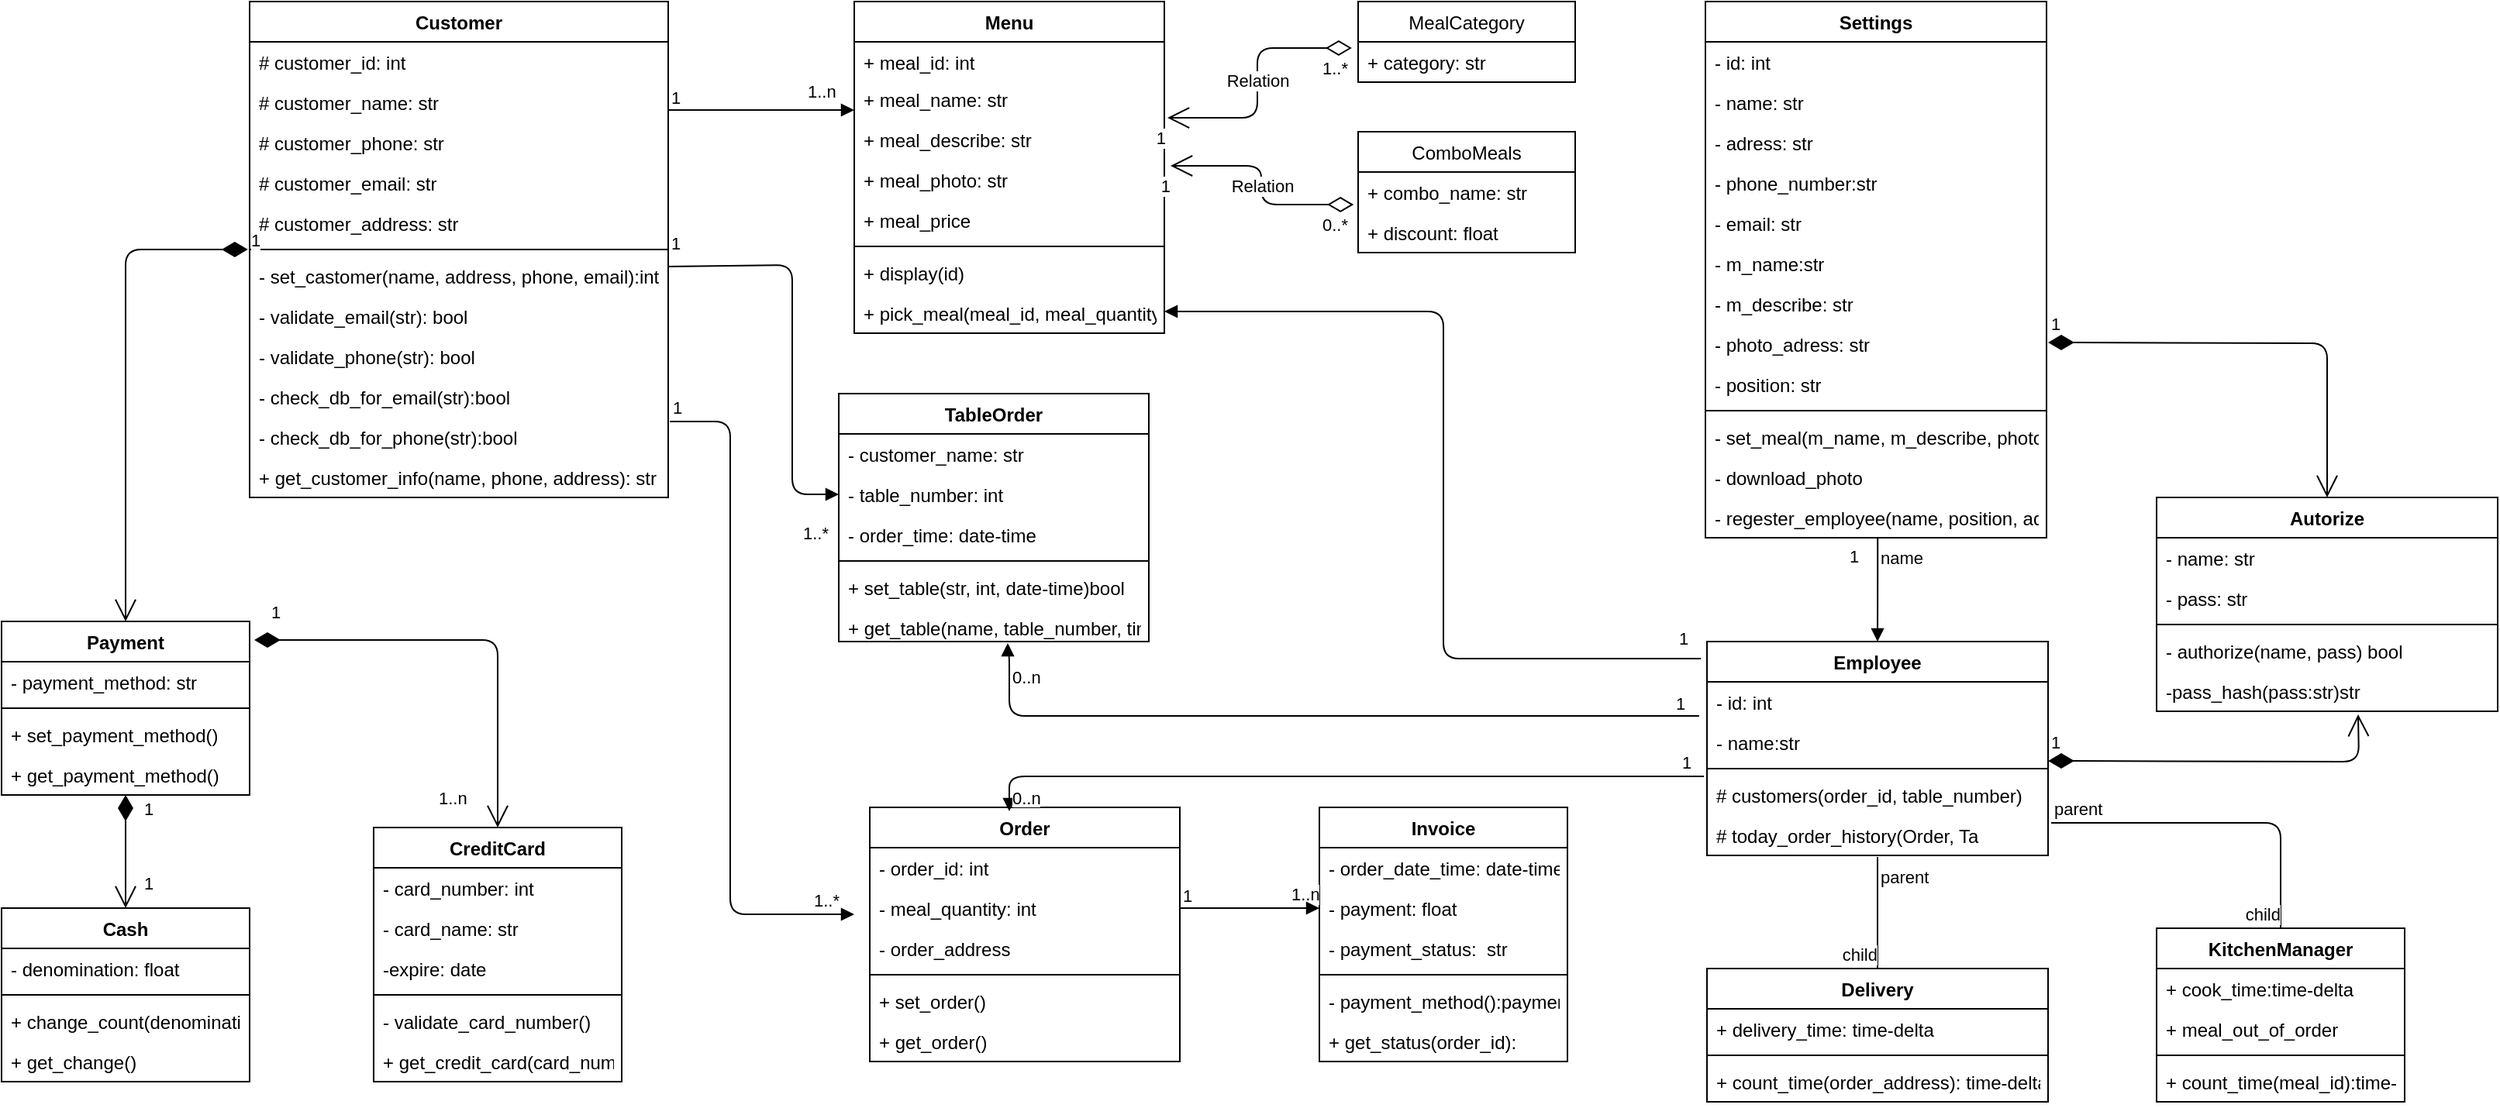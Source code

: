 <mxfile version="15.3.1" type="github">
  <diagram id="XP5YeCmKAyw0OPOMcUvx" name="Page-1">
    <mxGraphModel dx="863" dy="559" grid="1" gridSize="10" guides="1" tooltips="1" connect="1" arrows="1" fold="1" page="1" pageScale="1" pageWidth="1169" pageHeight="826" math="0" shadow="0">
      <root>
        <mxCell id="0" />
        <mxCell id="1" parent="0" />
        <mxCell id="lLtCu2atZFACOve_Y4A7-2" value="Menu" style="swimlane;fontStyle=1;align=center;verticalAlign=top;childLayout=stackLayout;horizontal=1;startSize=26;horizontalStack=0;resizeParent=1;resizeParentMax=0;resizeLast=0;collapsible=1;marginBottom=0;" parent="1" vertex="1">
          <mxGeometry x="620" width="200" height="214" as="geometry">
            <mxRectangle x="210" y="170" width="100" height="26" as="alternateBounds" />
          </mxGeometry>
        </mxCell>
        <mxCell id="lLtCu2atZFACOve_Y4A7-3" value="+ meal_id: int&#xa;" style="text;strokeColor=none;fillColor=none;align=left;verticalAlign=top;spacingLeft=4;spacingRight=4;overflow=hidden;rotatable=0;points=[[0,0.5],[1,0.5]];portConstraint=eastwest;" parent="lLtCu2atZFACOve_Y4A7-2" vertex="1">
          <mxGeometry y="26" width="200" height="24" as="geometry" />
        </mxCell>
        <mxCell id="lLtCu2atZFACOve_Y4A7-36" value="+ meal_name: str" style="text;strokeColor=none;fillColor=none;align=left;verticalAlign=top;spacingLeft=4;spacingRight=4;overflow=hidden;rotatable=0;points=[[0,0.5],[1,0.5]];portConstraint=eastwest;" parent="lLtCu2atZFACOve_Y4A7-2" vertex="1">
          <mxGeometry y="50" width="200" height="26" as="geometry" />
        </mxCell>
        <mxCell id="lLtCu2atZFACOve_Y4A7-37" value="+ meal_describe: str" style="text;strokeColor=none;fillColor=none;align=left;verticalAlign=top;spacingLeft=4;spacingRight=4;overflow=hidden;rotatable=0;points=[[0,0.5],[1,0.5]];portConstraint=eastwest;" parent="lLtCu2atZFACOve_Y4A7-2" vertex="1">
          <mxGeometry y="76" width="200" height="26" as="geometry" />
        </mxCell>
        <mxCell id="lLtCu2atZFACOve_Y4A7-38" value="+ meal_photo: str" style="text;strokeColor=none;fillColor=none;align=left;verticalAlign=top;spacingLeft=4;spacingRight=4;overflow=hidden;rotatable=0;points=[[0,0.5],[1,0.5]];portConstraint=eastwest;" parent="lLtCu2atZFACOve_Y4A7-2" vertex="1">
          <mxGeometry y="102" width="200" height="26" as="geometry" />
        </mxCell>
        <mxCell id="lLtCu2atZFACOve_Y4A7-147" value="+ meal_price" style="text;strokeColor=none;fillColor=none;align=left;verticalAlign=top;spacingLeft=4;spacingRight=4;overflow=hidden;rotatable=0;points=[[0,0.5],[1,0.5]];portConstraint=eastwest;" parent="lLtCu2atZFACOve_Y4A7-2" vertex="1">
          <mxGeometry y="128" width="200" height="26" as="geometry" />
        </mxCell>
        <mxCell id="lLtCu2atZFACOve_Y4A7-4" value="" style="line;strokeWidth=1;fillColor=none;align=left;verticalAlign=middle;spacingTop=-1;spacingLeft=3;spacingRight=3;rotatable=0;labelPosition=right;points=[];portConstraint=eastwest;" parent="lLtCu2atZFACOve_Y4A7-2" vertex="1">
          <mxGeometry y="154" width="200" height="8" as="geometry" />
        </mxCell>
        <mxCell id="lLtCu2atZFACOve_Y4A7-5" value="+ display(id)" style="text;strokeColor=none;fillColor=none;align=left;verticalAlign=top;spacingLeft=4;spacingRight=4;overflow=hidden;rotatable=0;points=[[0,0.5],[1,0.5]];portConstraint=eastwest;" parent="lLtCu2atZFACOve_Y4A7-2" vertex="1">
          <mxGeometry y="162" width="200" height="26" as="geometry" />
        </mxCell>
        <mxCell id="lLtCu2atZFACOve_Y4A7-85" value="+ pick_meal(meal_id, meal_quantity)" style="text;strokeColor=none;fillColor=none;align=left;verticalAlign=top;spacingLeft=4;spacingRight=4;overflow=hidden;rotatable=0;points=[[0,0.5],[1,0.5]];portConstraint=eastwest;" parent="lLtCu2atZFACOve_Y4A7-2" vertex="1">
          <mxGeometry y="188" width="200" height="26" as="geometry" />
        </mxCell>
        <mxCell id="lLtCu2atZFACOve_Y4A7-6" value="MealCategory" style="swimlane;fontStyle=0;childLayout=stackLayout;horizontal=1;startSize=26;fillColor=none;horizontalStack=0;resizeParent=1;resizeParentMax=0;resizeLast=0;collapsible=1;marginBottom=0;" parent="1" vertex="1">
          <mxGeometry x="945" width="140" height="52" as="geometry" />
        </mxCell>
        <mxCell id="lLtCu2atZFACOve_Y4A7-7" value="+ category: str" style="text;strokeColor=none;fillColor=none;align=left;verticalAlign=top;spacingLeft=4;spacingRight=4;overflow=hidden;rotatable=0;points=[[0,0.5],[1,0.5]];portConstraint=eastwest;" parent="lLtCu2atZFACOve_Y4A7-6" vertex="1">
          <mxGeometry y="26" width="140" height="26" as="geometry" />
        </mxCell>
        <mxCell id="lLtCu2atZFACOve_Y4A7-26" value="Customer" style="swimlane;fontStyle=1;align=center;verticalAlign=top;childLayout=stackLayout;horizontal=1;startSize=26;horizontalStack=0;resizeParent=1;resizeParentMax=0;resizeLast=0;collapsible=1;marginBottom=0;" parent="1" vertex="1">
          <mxGeometry x="230" width="270" height="320" as="geometry" />
        </mxCell>
        <mxCell id="lLtCu2atZFACOve_Y4A7-167" value="# customer_id: int" style="text;strokeColor=none;fillColor=none;align=left;verticalAlign=top;spacingLeft=4;spacingRight=4;overflow=hidden;rotatable=0;points=[[0,0.5],[1,0.5]];portConstraint=eastwest;" parent="lLtCu2atZFACOve_Y4A7-26" vertex="1">
          <mxGeometry y="26" width="270" height="26" as="geometry" />
        </mxCell>
        <mxCell id="lLtCu2atZFACOve_Y4A7-157" value="# customer_name: str" style="text;strokeColor=none;fillColor=none;align=left;verticalAlign=top;spacingLeft=4;spacingRight=4;overflow=hidden;rotatable=0;points=[[0,0.5],[1,0.5]];portConstraint=eastwest;" parent="lLtCu2atZFACOve_Y4A7-26" vertex="1">
          <mxGeometry y="52" width="270" height="26" as="geometry" />
        </mxCell>
        <mxCell id="lLtCu2atZFACOve_Y4A7-224" value="" style="endArrow=block;endFill=1;html=1;edgeStyle=orthogonalEdgeStyle;align=left;verticalAlign=top;strokeWidth=1;" parent="lLtCu2atZFACOve_Y4A7-26" edge="1">
          <mxGeometry x="-1" relative="1" as="geometry">
            <mxPoint x="270" y="70" as="sourcePoint" />
            <mxPoint x="390" y="70" as="targetPoint" />
          </mxGeometry>
        </mxCell>
        <mxCell id="lLtCu2atZFACOve_Y4A7-225" value="1" style="edgeLabel;resizable=0;html=1;align=left;verticalAlign=bottom;" parent="lLtCu2atZFACOve_Y4A7-224" connectable="0" vertex="1">
          <mxGeometry x="-1" relative="1" as="geometry" />
        </mxCell>
        <mxCell id="lLtCu2atZFACOve_Y4A7-158" value="# customer_phone: str" style="text;strokeColor=none;fillColor=none;align=left;verticalAlign=top;spacingLeft=4;spacingRight=4;overflow=hidden;rotatable=0;points=[[0,0.5],[1,0.5]];portConstraint=eastwest;" parent="lLtCu2atZFACOve_Y4A7-26" vertex="1">
          <mxGeometry y="78" width="270" height="26" as="geometry" />
        </mxCell>
        <mxCell id="lLtCu2atZFACOve_Y4A7-159" value="# customer_email: str" style="text;strokeColor=none;fillColor=none;align=left;verticalAlign=top;spacingLeft=4;spacingRight=4;overflow=hidden;rotatable=0;points=[[0,0.5],[1,0.5]];portConstraint=eastwest;" parent="lLtCu2atZFACOve_Y4A7-26" vertex="1">
          <mxGeometry y="104" width="270" height="26" as="geometry" />
        </mxCell>
        <mxCell id="lLtCu2atZFACOve_Y4A7-160" value="# customer_address: str " style="text;strokeColor=none;fillColor=none;align=left;verticalAlign=top;spacingLeft=4;spacingRight=4;overflow=hidden;rotatable=0;points=[[0,0.5],[1,0.5]];portConstraint=eastwest;" parent="lLtCu2atZFACOve_Y4A7-26" vertex="1">
          <mxGeometry y="130" width="270" height="26" as="geometry" />
        </mxCell>
        <mxCell id="lLtCu2atZFACOve_Y4A7-28" value="" style="line;strokeWidth=1;fillColor=none;align=left;verticalAlign=middle;spacingTop=-1;spacingLeft=3;spacingRight=3;rotatable=0;labelPosition=right;points=[];portConstraint=eastwest;" parent="lLtCu2atZFACOve_Y4A7-26" vertex="1">
          <mxGeometry y="156" width="270" height="8" as="geometry" />
        </mxCell>
        <mxCell id="lLtCu2atZFACOve_Y4A7-25" value="- set_castomer(name, address, phone, email):int" style="text;strokeColor=none;fillColor=none;align=left;verticalAlign=top;spacingLeft=4;spacingRight=4;overflow=hidden;rotatable=0;points=[[0,0.5],[1,0.5]];portConstraint=eastwest;" parent="lLtCu2atZFACOve_Y4A7-26" vertex="1">
          <mxGeometry y="164" width="270" height="26" as="geometry" />
        </mxCell>
        <mxCell id="lLtCu2atZFACOve_Y4A7-29" value="- validate_email(str): bool" style="text;strokeColor=none;fillColor=none;align=left;verticalAlign=top;spacingLeft=4;spacingRight=4;overflow=hidden;rotatable=0;points=[[0,0.5],[1,0.5]];portConstraint=eastwest;" parent="lLtCu2atZFACOve_Y4A7-26" vertex="1">
          <mxGeometry y="190" width="270" height="26" as="geometry" />
        </mxCell>
        <mxCell id="lLtCu2atZFACOve_Y4A7-109" value="- validate_phone(str): bool" style="text;strokeColor=none;fillColor=none;align=left;verticalAlign=top;spacingLeft=4;spacingRight=4;overflow=hidden;rotatable=0;points=[[0,0.5],[1,0.5]];portConstraint=eastwest;" parent="lLtCu2atZFACOve_Y4A7-26" vertex="1">
          <mxGeometry y="216" width="270" height="26" as="geometry" />
        </mxCell>
        <mxCell id="lLtCu2atZFACOve_Y4A7-165" value="- check_db_for_email(str):bool" style="text;strokeColor=none;fillColor=none;align=left;verticalAlign=top;spacingLeft=4;spacingRight=4;overflow=hidden;rotatable=0;points=[[0,0.5],[1,0.5]];portConstraint=eastwest;" parent="lLtCu2atZFACOve_Y4A7-26" vertex="1">
          <mxGeometry y="242" width="270" height="26" as="geometry" />
        </mxCell>
        <mxCell id="lLtCu2atZFACOve_Y4A7-166" value="- check_db_for_phone(str):bool" style="text;strokeColor=none;fillColor=none;align=left;verticalAlign=top;spacingLeft=4;spacingRight=4;overflow=hidden;rotatable=0;points=[[0,0.5],[1,0.5]];portConstraint=eastwest;" parent="lLtCu2atZFACOve_Y4A7-26" vertex="1">
          <mxGeometry y="268" width="270" height="26" as="geometry" />
        </mxCell>
        <mxCell id="lLtCu2atZFACOve_Y4A7-33" value="+ get_customer_info(name, phone, address): str" style="text;strokeColor=none;fillColor=none;align=left;verticalAlign=top;spacingLeft=4;spacingRight=4;overflow=hidden;rotatable=0;points=[[0,0.5],[1,0.5]];portConstraint=eastwest;" parent="lLtCu2atZFACOve_Y4A7-26" vertex="1">
          <mxGeometry y="294" width="270" height="26" as="geometry" />
        </mxCell>
        <mxCell id="lLtCu2atZFACOve_Y4A7-30" value="Order" style="swimlane;fontStyle=1;align=center;verticalAlign=top;childLayout=stackLayout;horizontal=1;startSize=26;horizontalStack=0;resizeParent=1;resizeParentMax=0;resizeLast=0;collapsible=1;marginBottom=0;" parent="1" vertex="1">
          <mxGeometry x="630" y="520" width="200" height="164" as="geometry" />
        </mxCell>
        <mxCell id="lLtCu2atZFACOve_Y4A7-31" value="- order_id: int" style="text;strokeColor=none;fillColor=none;align=left;verticalAlign=top;spacingLeft=4;spacingRight=4;overflow=hidden;rotatable=0;points=[[0,0.5],[1,0.5]];portConstraint=eastwest;" parent="lLtCu2atZFACOve_Y4A7-30" vertex="1">
          <mxGeometry y="26" width="200" height="26" as="geometry" />
        </mxCell>
        <mxCell id="lLtCu2atZFACOve_Y4A7-40" value="- meal_quantity: int" style="text;strokeColor=none;fillColor=none;align=left;verticalAlign=top;spacingLeft=4;spacingRight=4;overflow=hidden;rotatable=0;points=[[0,0.5],[1,0.5]];portConstraint=eastwest;" parent="lLtCu2atZFACOve_Y4A7-30" vertex="1">
          <mxGeometry y="52" width="200" height="26" as="geometry" />
        </mxCell>
        <mxCell id="lLtCu2atZFACOve_Y4A7-133" value="- order_address" style="text;strokeColor=none;fillColor=none;align=left;verticalAlign=top;spacingLeft=4;spacingRight=4;overflow=hidden;rotatable=0;points=[[0,0.5],[1,0.5]];portConstraint=eastwest;" parent="lLtCu2atZFACOve_Y4A7-30" vertex="1">
          <mxGeometry y="78" width="200" height="26" as="geometry" />
        </mxCell>
        <mxCell id="lLtCu2atZFACOve_Y4A7-32" value="" style="line;strokeWidth=1;fillColor=none;align=left;verticalAlign=middle;spacingTop=-1;spacingLeft=3;spacingRight=3;rotatable=0;labelPosition=right;points=[];portConstraint=eastwest;" parent="lLtCu2atZFACOve_Y4A7-30" vertex="1">
          <mxGeometry y="104" width="200" height="8" as="geometry" />
        </mxCell>
        <mxCell id="O5JALUuIO0WeIJmK2xyK-7" value="+ set_order()" style="text;strokeColor=none;fillColor=none;align=left;verticalAlign=top;spacingLeft=4;spacingRight=4;overflow=hidden;rotatable=0;points=[[0,0.5],[1,0.5]];portConstraint=eastwest;" vertex="1" parent="lLtCu2atZFACOve_Y4A7-30">
          <mxGeometry y="112" width="200" height="26" as="geometry" />
        </mxCell>
        <mxCell id="lLtCu2atZFACOve_Y4A7-35" value="+ get_order()" style="text;strokeColor=none;fillColor=none;align=left;verticalAlign=top;spacingLeft=4;spacingRight=4;overflow=hidden;rotatable=0;points=[[0,0.5],[1,0.5]];portConstraint=eastwest;" parent="lLtCu2atZFACOve_Y4A7-30" vertex="1">
          <mxGeometry y="138" width="200" height="26" as="geometry" />
        </mxCell>
        <mxCell id="lLtCu2atZFACOve_Y4A7-41" value="Invoice&#xa;" style="swimlane;fontStyle=1;align=center;verticalAlign=top;childLayout=stackLayout;horizontal=1;startSize=26;horizontalStack=0;resizeParent=1;resizeParentMax=0;resizeLast=0;collapsible=1;marginBottom=0;" parent="1" vertex="1">
          <mxGeometry x="920" y="520" width="160" height="164" as="geometry" />
        </mxCell>
        <mxCell id="lLtCu2atZFACOve_Y4A7-42" value="- order_date_time: date-time" style="text;strokeColor=none;fillColor=none;align=left;verticalAlign=top;spacingLeft=4;spacingRight=4;overflow=hidden;rotatable=0;points=[[0,0.5],[1,0.5]];portConstraint=eastwest;" parent="lLtCu2atZFACOve_Y4A7-41" vertex="1">
          <mxGeometry y="26" width="160" height="26" as="geometry" />
        </mxCell>
        <mxCell id="lLtCu2atZFACOve_Y4A7-45" value="- payment: float" style="text;strokeColor=none;fillColor=none;align=left;verticalAlign=top;spacingLeft=4;spacingRight=4;overflow=hidden;rotatable=0;points=[[0,0.5],[1,0.5]];portConstraint=eastwest;" parent="lLtCu2atZFACOve_Y4A7-41" vertex="1">
          <mxGeometry y="52" width="160" height="26" as="geometry" />
        </mxCell>
        <mxCell id="lLtCu2atZFACOve_Y4A7-46" value="- payment_status:  str" style="text;strokeColor=none;fillColor=none;align=left;verticalAlign=top;spacingLeft=4;spacingRight=4;overflow=hidden;rotatable=0;points=[[0,0.5],[1,0.5]];portConstraint=eastwest;" parent="lLtCu2atZFACOve_Y4A7-41" vertex="1">
          <mxGeometry y="78" width="160" height="26" as="geometry" />
        </mxCell>
        <mxCell id="lLtCu2atZFACOve_Y4A7-43" value="" style="line;strokeWidth=1;fillColor=none;align=left;verticalAlign=middle;spacingTop=-1;spacingLeft=3;spacingRight=3;rotatable=0;labelPosition=right;points=[];portConstraint=eastwest;" parent="lLtCu2atZFACOve_Y4A7-41" vertex="1">
          <mxGeometry y="104" width="160" height="8" as="geometry" />
        </mxCell>
        <mxCell id="lLtCu2atZFACOve_Y4A7-44" value="- payment_method():payment_status&#xa;" style="text;strokeColor=none;fillColor=none;align=left;verticalAlign=top;spacingLeft=4;spacingRight=4;overflow=hidden;rotatable=0;points=[[0,0.5],[1,0.5]];portConstraint=eastwest;" parent="lLtCu2atZFACOve_Y4A7-41" vertex="1">
          <mxGeometry y="112" width="160" height="26" as="geometry" />
        </mxCell>
        <mxCell id="lLtCu2atZFACOve_Y4A7-215" value="+ get_status(order_id):" style="text;strokeColor=none;fillColor=none;align=left;verticalAlign=top;spacingLeft=4;spacingRight=4;overflow=hidden;rotatable=0;points=[[0,0.5],[1,0.5]];portConstraint=eastwest;" parent="lLtCu2atZFACOve_Y4A7-41" vertex="1">
          <mxGeometry y="138" width="160" height="26" as="geometry" />
        </mxCell>
        <mxCell id="lLtCu2atZFACOve_Y4A7-51" value="CreditCard" style="swimlane;fontStyle=1;align=center;verticalAlign=top;childLayout=stackLayout;horizontal=1;startSize=26;horizontalStack=0;resizeParent=1;resizeParentMax=0;resizeLast=0;collapsible=1;marginBottom=0;" parent="1" vertex="1">
          <mxGeometry x="310" y="533" width="160" height="164" as="geometry" />
        </mxCell>
        <mxCell id="lLtCu2atZFACOve_Y4A7-52" value="- card_number: int&#xa;" style="text;strokeColor=none;fillColor=none;align=left;verticalAlign=top;spacingLeft=4;spacingRight=4;overflow=hidden;rotatable=0;points=[[0,0.5],[1,0.5]];portConstraint=eastwest;" parent="lLtCu2atZFACOve_Y4A7-51" vertex="1">
          <mxGeometry y="26" width="160" height="26" as="geometry" />
        </mxCell>
        <mxCell id="lLtCu2atZFACOve_Y4A7-55" value="- card_name: str&#xa;" style="text;strokeColor=none;fillColor=none;align=left;verticalAlign=top;spacingLeft=4;spacingRight=4;overflow=hidden;rotatable=0;points=[[0,0.5],[1,0.5]];portConstraint=eastwest;" parent="lLtCu2atZFACOve_Y4A7-51" vertex="1">
          <mxGeometry y="52" width="160" height="26" as="geometry" />
        </mxCell>
        <mxCell id="lLtCu2atZFACOve_Y4A7-56" value="-expire: date" style="text;strokeColor=none;fillColor=none;align=left;verticalAlign=top;spacingLeft=4;spacingRight=4;overflow=hidden;rotatable=0;points=[[0,0.5],[1,0.5]];portConstraint=eastwest;" parent="lLtCu2atZFACOve_Y4A7-51" vertex="1">
          <mxGeometry y="78" width="160" height="26" as="geometry" />
        </mxCell>
        <mxCell id="lLtCu2atZFACOve_Y4A7-53" value="" style="line;strokeWidth=1;fillColor=none;align=left;verticalAlign=middle;spacingTop=-1;spacingLeft=3;spacingRight=3;rotatable=0;labelPosition=right;points=[];portConstraint=eastwest;" parent="lLtCu2atZFACOve_Y4A7-51" vertex="1">
          <mxGeometry y="104" width="160" height="8" as="geometry" />
        </mxCell>
        <mxCell id="O5JALUuIO0WeIJmK2xyK-3" value="- validate_card_number()" style="text;strokeColor=none;fillColor=none;align=left;verticalAlign=top;spacingLeft=4;spacingRight=4;overflow=hidden;rotatable=0;points=[[0,0.5],[1,0.5]];portConstraint=eastwest;" vertex="1" parent="lLtCu2atZFACOve_Y4A7-51">
          <mxGeometry y="112" width="160" height="26" as="geometry" />
        </mxCell>
        <mxCell id="O5JALUuIO0WeIJmK2xyK-2" value="+ get_credit_card(card_number, card_name, expire)" style="text;strokeColor=none;fillColor=none;align=left;verticalAlign=top;spacingLeft=4;spacingRight=4;overflow=hidden;rotatable=0;points=[[0,0.5],[1,0.5]];portConstraint=eastwest;" vertex="1" parent="lLtCu2atZFACOve_Y4A7-51">
          <mxGeometry y="138" width="160" height="26" as="geometry" />
        </mxCell>
        <mxCell id="lLtCu2atZFACOve_Y4A7-58" value="Payment" style="swimlane;fontStyle=1;align=center;verticalAlign=top;childLayout=stackLayout;horizontal=1;startSize=26;horizontalStack=0;resizeParent=1;resizeParentMax=0;resizeLast=0;collapsible=1;marginBottom=0;" parent="1" vertex="1">
          <mxGeometry x="70" y="400" width="160" height="112" as="geometry" />
        </mxCell>
        <mxCell id="lLtCu2atZFACOve_Y4A7-59" value="- payment_method: str" style="text;strokeColor=none;fillColor=none;align=left;verticalAlign=top;spacingLeft=4;spacingRight=4;overflow=hidden;rotatable=0;points=[[0,0.5],[1,0.5]];portConstraint=eastwest;" parent="lLtCu2atZFACOve_Y4A7-58" vertex="1">
          <mxGeometry y="26" width="160" height="26" as="geometry" />
        </mxCell>
        <mxCell id="lLtCu2atZFACOve_Y4A7-60" value="" style="line;strokeWidth=1;fillColor=none;align=left;verticalAlign=middle;spacingTop=-1;spacingLeft=3;spacingRight=3;rotatable=0;labelPosition=right;points=[];portConstraint=eastwest;" parent="lLtCu2atZFACOve_Y4A7-58" vertex="1">
          <mxGeometry y="52" width="160" height="8" as="geometry" />
        </mxCell>
        <mxCell id="lLtCu2atZFACOve_Y4A7-61" value="+ set_payment_method()" style="text;strokeColor=none;fillColor=none;align=left;verticalAlign=top;spacingLeft=4;spacingRight=4;overflow=hidden;rotatable=0;points=[[0,0.5],[1,0.5]];portConstraint=eastwest;" parent="lLtCu2atZFACOve_Y4A7-58" vertex="1">
          <mxGeometry y="60" width="160" height="26" as="geometry" />
        </mxCell>
        <mxCell id="lLtCu2atZFACOve_Y4A7-177" value="+ get_payment_method()" style="text;strokeColor=none;fillColor=none;align=left;verticalAlign=top;spacingLeft=4;spacingRight=4;overflow=hidden;rotatable=0;points=[[0,0.5],[1,0.5]];portConstraint=eastwest;" parent="lLtCu2atZFACOve_Y4A7-58" vertex="1">
          <mxGeometry y="86" width="160" height="26" as="geometry" />
        </mxCell>
        <mxCell id="lLtCu2atZFACOve_Y4A7-62" value="Cash" style="swimlane;fontStyle=1;align=center;verticalAlign=top;childLayout=stackLayout;horizontal=1;startSize=26;horizontalStack=0;resizeParent=1;resizeParentMax=0;resizeLast=0;collapsible=1;marginBottom=0;" parent="1" vertex="1">
          <mxGeometry x="70" y="585" width="160" height="112" as="geometry" />
        </mxCell>
        <mxCell id="lLtCu2atZFACOve_Y4A7-63" value="- denomination: float" style="text;strokeColor=none;fillColor=none;align=left;verticalAlign=top;spacingLeft=4;spacingRight=4;overflow=hidden;rotatable=0;points=[[0,0.5],[1,0.5]];portConstraint=eastwest;" parent="lLtCu2atZFACOve_Y4A7-62" vertex="1">
          <mxGeometry y="26" width="160" height="26" as="geometry" />
        </mxCell>
        <mxCell id="lLtCu2atZFACOve_Y4A7-64" value="" style="line;strokeWidth=1;fillColor=none;align=left;verticalAlign=middle;spacingTop=-1;spacingLeft=3;spacingRight=3;rotatable=0;labelPosition=right;points=[];portConstraint=eastwest;" parent="lLtCu2atZFACOve_Y4A7-62" vertex="1">
          <mxGeometry y="52" width="160" height="8" as="geometry" />
        </mxCell>
        <mxCell id="lLtCu2atZFACOve_Y4A7-186" value="+ change_count(denomination): float" style="text;strokeColor=none;fillColor=none;align=left;verticalAlign=top;spacingLeft=4;spacingRight=4;overflow=hidden;rotatable=0;points=[[0,0.5],[1,0.5]];portConstraint=eastwest;" parent="lLtCu2atZFACOve_Y4A7-62" vertex="1">
          <mxGeometry y="60" width="160" height="26" as="geometry" />
        </mxCell>
        <mxCell id="O5JALUuIO0WeIJmK2xyK-1" value="+ get_change()" style="text;strokeColor=none;fillColor=none;align=left;verticalAlign=top;spacingLeft=4;spacingRight=4;overflow=hidden;rotatable=0;points=[[0,0.5],[1,0.5]];portConstraint=eastwest;" vertex="1" parent="lLtCu2atZFACOve_Y4A7-62">
          <mxGeometry y="86" width="160" height="26" as="geometry" />
        </mxCell>
        <mxCell id="lLtCu2atZFACOve_Y4A7-66" value="Employee" style="swimlane;fontStyle=1;align=center;verticalAlign=top;childLayout=stackLayout;horizontal=1;startSize=26;horizontalStack=0;resizeParent=1;resizeParentMax=0;resizeLast=0;collapsible=1;marginBottom=0;" parent="1" vertex="1">
          <mxGeometry x="1170" y="413" width="220" height="138" as="geometry" />
        </mxCell>
        <mxCell id="lLtCu2atZFACOve_Y4A7-193" value="- id: int" style="text;strokeColor=none;fillColor=none;align=left;verticalAlign=top;spacingLeft=4;spacingRight=4;overflow=hidden;rotatable=0;points=[[0,0.5],[1,0.5]];portConstraint=eastwest;" parent="lLtCu2atZFACOve_Y4A7-66" vertex="1">
          <mxGeometry y="26" width="220" height="26" as="geometry" />
        </mxCell>
        <mxCell id="lLtCu2atZFACOve_Y4A7-130" value="- name:str" style="text;strokeColor=none;fillColor=none;align=left;verticalAlign=top;spacingLeft=4;spacingRight=4;overflow=hidden;rotatable=0;points=[[0,0.5],[1,0.5]];portConstraint=eastwest;" parent="lLtCu2atZFACOve_Y4A7-66" vertex="1">
          <mxGeometry y="52" width="220" height="26" as="geometry" />
        </mxCell>
        <mxCell id="lLtCu2atZFACOve_Y4A7-68" value="" style="line;strokeWidth=1;fillColor=none;align=left;verticalAlign=middle;spacingTop=-1;spacingLeft=3;spacingRight=3;rotatable=0;labelPosition=right;points=[];portConstraint=eastwest;" parent="lLtCu2atZFACOve_Y4A7-66" vertex="1">
          <mxGeometry y="78" width="220" height="8" as="geometry" />
        </mxCell>
        <mxCell id="lLtCu2atZFACOve_Y4A7-192" value="# customers(order_id, table_number)" style="text;strokeColor=none;fillColor=none;align=left;verticalAlign=top;spacingLeft=4;spacingRight=4;overflow=hidden;rotatable=0;points=[[0,0.5],[1,0.5]];portConstraint=eastwest;" parent="lLtCu2atZFACOve_Y4A7-66" vertex="1">
          <mxGeometry y="86" width="220" height="26" as="geometry" />
        </mxCell>
        <mxCell id="lLtCu2atZFACOve_Y4A7-194" value="# today_order_history(Order, Ta" style="text;strokeColor=none;fillColor=none;align=left;verticalAlign=top;spacingLeft=4;spacingRight=4;overflow=hidden;rotatable=0;points=[[0,0.5],[1,0.5]];portConstraint=eastwest;" parent="lLtCu2atZFACOve_Y4A7-66" vertex="1">
          <mxGeometry y="112" width="220" height="26" as="geometry" />
        </mxCell>
        <mxCell id="lLtCu2atZFACOve_Y4A7-71" value="TableOrder" style="swimlane;fontStyle=1;align=center;verticalAlign=top;childLayout=stackLayout;horizontal=1;startSize=26;horizontalStack=0;resizeParent=1;resizeParentMax=0;resizeLast=0;collapsible=1;marginBottom=0;" parent="1" vertex="1">
          <mxGeometry x="610" y="253" width="200" height="160" as="geometry" />
        </mxCell>
        <mxCell id="lLtCu2atZFACOve_Y4A7-75" value="- customer_name: str" style="text;strokeColor=none;fillColor=none;align=left;verticalAlign=top;spacingLeft=4;spacingRight=4;overflow=hidden;rotatable=0;points=[[0,0.5],[1,0.5]];portConstraint=eastwest;" parent="lLtCu2atZFACOve_Y4A7-71" vertex="1">
          <mxGeometry y="26" width="200" height="26" as="geometry" />
        </mxCell>
        <mxCell id="lLtCu2atZFACOve_Y4A7-72" value="- table_number: int" style="text;strokeColor=none;fillColor=none;align=left;verticalAlign=top;spacingLeft=4;spacingRight=4;overflow=hidden;rotatable=0;points=[[0,0.5],[1,0.5]];portConstraint=eastwest;" parent="lLtCu2atZFACOve_Y4A7-71" vertex="1">
          <mxGeometry y="52" width="200" height="26" as="geometry" />
        </mxCell>
        <mxCell id="lLtCu2atZFACOve_Y4A7-81" value="- order_time: date-time" style="text;strokeColor=none;fillColor=none;align=left;verticalAlign=top;spacingLeft=4;spacingRight=4;overflow=hidden;rotatable=0;points=[[0,0.5],[1,0.5]];portConstraint=eastwest;" parent="lLtCu2atZFACOve_Y4A7-71" vertex="1">
          <mxGeometry y="78" width="200" height="26" as="geometry" />
        </mxCell>
        <mxCell id="lLtCu2atZFACOve_Y4A7-73" value="" style="line;strokeWidth=1;fillColor=none;align=left;verticalAlign=middle;spacingTop=-1;spacingLeft=3;spacingRight=3;rotatable=0;labelPosition=right;points=[];portConstraint=eastwest;" parent="lLtCu2atZFACOve_Y4A7-71" vertex="1">
          <mxGeometry y="104" width="200" height="8" as="geometry" />
        </mxCell>
        <mxCell id="lLtCu2atZFACOve_Y4A7-74" value="+ set_table(str, int, date-time)bool" style="text;strokeColor=none;fillColor=none;align=left;verticalAlign=top;spacingLeft=4;spacingRight=4;overflow=hidden;rotatable=0;points=[[0,0.5],[1,0.5]];portConstraint=eastwest;" parent="lLtCu2atZFACOve_Y4A7-71" vertex="1">
          <mxGeometry y="112" width="200" height="26" as="geometry" />
        </mxCell>
        <mxCell id="lLtCu2atZFACOve_Y4A7-82" value="+ get_table(name, table_number, time)" style="text;strokeColor=none;fillColor=none;align=left;verticalAlign=top;spacingLeft=4;spacingRight=4;overflow=hidden;rotatable=0;points=[[0,0.5],[1,0.5]];portConstraint=eastwest;" parent="lLtCu2atZFACOve_Y4A7-71" vertex="1">
          <mxGeometry y="138" width="200" height="22" as="geometry" />
        </mxCell>
        <mxCell id="lLtCu2atZFACOve_Y4A7-77" value="Delivery" style="swimlane;fontStyle=1;align=center;verticalAlign=top;childLayout=stackLayout;horizontal=1;startSize=26;horizontalStack=0;resizeParent=1;resizeParentMax=0;resizeLast=0;collapsible=1;marginBottom=0;" parent="1" vertex="1">
          <mxGeometry x="1170" y="624" width="220" height="86" as="geometry" />
        </mxCell>
        <mxCell id="lLtCu2atZFACOve_Y4A7-78" value="+ delivery_time: time-delta" style="text;strokeColor=none;fillColor=none;align=left;verticalAlign=top;spacingLeft=4;spacingRight=4;overflow=hidden;rotatable=0;points=[[0,0.5],[1,0.5]];portConstraint=eastwest;" parent="lLtCu2atZFACOve_Y4A7-77" vertex="1">
          <mxGeometry y="26" width="220" height="26" as="geometry" />
        </mxCell>
        <mxCell id="lLtCu2atZFACOve_Y4A7-79" value="" style="line;strokeWidth=1;fillColor=none;align=left;verticalAlign=middle;spacingTop=-1;spacingLeft=3;spacingRight=3;rotatable=0;labelPosition=right;points=[];portConstraint=eastwest;" parent="lLtCu2atZFACOve_Y4A7-77" vertex="1">
          <mxGeometry y="52" width="220" height="8" as="geometry" />
        </mxCell>
        <mxCell id="lLtCu2atZFACOve_Y4A7-80" value="+ count_time(order_address): time-delta" style="text;strokeColor=none;fillColor=none;align=left;verticalAlign=top;spacingLeft=4;spacingRight=4;overflow=hidden;rotatable=0;points=[[0,0.5],[1,0.5]];portConstraint=eastwest;" parent="lLtCu2atZFACOve_Y4A7-77" vertex="1">
          <mxGeometry y="60" width="220" height="26" as="geometry" />
        </mxCell>
        <mxCell id="lLtCu2atZFACOve_Y4A7-92" value="Settings" style="swimlane;fontStyle=1;align=center;verticalAlign=top;childLayout=stackLayout;horizontal=1;startSize=26;horizontalStack=0;resizeParent=1;resizeParentMax=0;resizeLast=0;collapsible=1;marginBottom=0;" parent="1" vertex="1">
          <mxGeometry x="1169" width="220" height="346" as="geometry" />
        </mxCell>
        <mxCell id="lLtCu2atZFACOve_Y4A7-11" value="- id: int" style="text;strokeColor=none;fillColor=none;align=left;verticalAlign=top;spacingLeft=4;spacingRight=4;overflow=hidden;rotatable=0;points=[[0,0.5],[1,0.5]];portConstraint=eastwest;" parent="lLtCu2atZFACOve_Y4A7-92" vertex="1">
          <mxGeometry y="26" width="220" height="26" as="geometry" />
        </mxCell>
        <mxCell id="lLtCu2atZFACOve_Y4A7-23" value="- name: str" style="text;strokeColor=none;fillColor=none;align=left;verticalAlign=top;spacingLeft=4;spacingRight=4;overflow=hidden;rotatable=0;points=[[0,0.5],[1,0.5]];portConstraint=eastwest;" parent="lLtCu2atZFACOve_Y4A7-92" vertex="1">
          <mxGeometry y="52" width="220" height="26" as="geometry" />
        </mxCell>
        <mxCell id="lLtCu2atZFACOve_Y4A7-49" value="- adress: str" style="text;strokeColor=none;fillColor=none;align=left;verticalAlign=top;spacingLeft=4;spacingRight=4;overflow=hidden;rotatable=0;points=[[0,0.5],[1,0.5]];portConstraint=eastwest;" parent="lLtCu2atZFACOve_Y4A7-92" vertex="1">
          <mxGeometry y="78" width="220" height="26" as="geometry" />
        </mxCell>
        <mxCell id="lLtCu2atZFACOve_Y4A7-50" value="- phone_number:str" style="text;strokeColor=none;fillColor=none;align=left;verticalAlign=top;spacingLeft=4;spacingRight=4;overflow=hidden;rotatable=0;points=[[0,0.5],[1,0.5]];portConstraint=eastwest;" parent="lLtCu2atZFACOve_Y4A7-92" vertex="1">
          <mxGeometry y="104" width="220" height="26" as="geometry" />
        </mxCell>
        <mxCell id="lLtCu2atZFACOve_Y4A7-76" value="- email: str" style="text;strokeColor=none;fillColor=none;align=left;verticalAlign=top;spacingLeft=4;spacingRight=4;overflow=hidden;rotatable=0;points=[[0,0.5],[1,0.5]];portConstraint=eastwest;" parent="lLtCu2atZFACOve_Y4A7-92" vertex="1">
          <mxGeometry y="130" width="220" height="26" as="geometry" />
        </mxCell>
        <mxCell id="lLtCu2atZFACOve_Y4A7-123" value="- m_name:str " style="text;strokeColor=none;fillColor=none;align=left;verticalAlign=top;spacingLeft=4;spacingRight=4;overflow=hidden;rotatable=0;points=[[0,0.5],[1,0.5]];portConstraint=eastwest;" parent="lLtCu2atZFACOve_Y4A7-92" vertex="1">
          <mxGeometry y="156" width="220" height="26" as="geometry" />
        </mxCell>
        <mxCell id="lLtCu2atZFACOve_Y4A7-124" value="- m_describe: str&#xa;" style="text;strokeColor=none;fillColor=none;align=left;verticalAlign=top;spacingLeft=4;spacingRight=4;overflow=hidden;rotatable=0;points=[[0,0.5],[1,0.5]];portConstraint=eastwest;" parent="lLtCu2atZFACOve_Y4A7-92" vertex="1">
          <mxGeometry y="182" width="220" height="26" as="geometry" />
        </mxCell>
        <mxCell id="lLtCu2atZFACOve_Y4A7-125" value="- photo_adress: str" style="text;strokeColor=none;fillColor=none;align=left;verticalAlign=top;spacingLeft=4;spacingRight=4;overflow=hidden;rotatable=0;points=[[0,0.5],[1,0.5]];portConstraint=eastwest;" parent="lLtCu2atZFACOve_Y4A7-92" vertex="1">
          <mxGeometry y="208" width="220" height="26" as="geometry" />
        </mxCell>
        <mxCell id="lLtCu2atZFACOve_Y4A7-70" value="- position: str" style="text;strokeColor=none;fillColor=none;align=left;verticalAlign=top;spacingLeft=4;spacingRight=4;overflow=hidden;rotatable=0;points=[[0,0.5],[1,0.5]];portConstraint=eastwest;" parent="lLtCu2atZFACOve_Y4A7-92" vertex="1">
          <mxGeometry y="234" width="220" height="26" as="geometry" />
        </mxCell>
        <mxCell id="lLtCu2atZFACOve_Y4A7-94" value="" style="line;strokeWidth=1;fillColor=none;align=left;verticalAlign=middle;spacingTop=-1;spacingLeft=3;spacingRight=3;rotatable=0;labelPosition=right;points=[];portConstraint=eastwest;" parent="lLtCu2atZFACOve_Y4A7-92" vertex="1">
          <mxGeometry y="260" width="220" height="8" as="geometry" />
        </mxCell>
        <mxCell id="lLtCu2atZFACOve_Y4A7-95" value="- set_meal(m_name, m_describe, photo)bool" style="text;strokeColor=none;fillColor=none;align=left;verticalAlign=top;spacingLeft=4;spacingRight=4;overflow=hidden;rotatable=0;points=[[0,0.5],[1,0.5]];portConstraint=eastwest;" parent="lLtCu2atZFACOve_Y4A7-92" vertex="1">
          <mxGeometry y="268" width="220" height="26" as="geometry" />
        </mxCell>
        <mxCell id="lLtCu2atZFACOve_Y4A7-100" value="- download_photo" style="text;strokeColor=none;fillColor=none;align=left;verticalAlign=top;spacingLeft=4;spacingRight=4;overflow=hidden;rotatable=0;points=[[0,0.5],[1,0.5]];portConstraint=eastwest;" parent="lLtCu2atZFACOve_Y4A7-92" vertex="1">
          <mxGeometry y="294" width="220" height="26" as="geometry" />
        </mxCell>
        <mxCell id="lLtCu2atZFACOve_Y4A7-114" value="- regester_employee(name, position, address,phone,email,passport)bool" style="text;strokeColor=none;fillColor=none;align=left;verticalAlign=top;spacingLeft=4;spacingRight=4;overflow=hidden;rotatable=0;points=[[0,0.5],[1,0.5]];portConstraint=eastwest;" parent="lLtCu2atZFACOve_Y4A7-92" vertex="1">
          <mxGeometry y="320" width="220" height="26" as="geometry" />
        </mxCell>
        <mxCell id="lLtCu2atZFACOve_Y4A7-101" value="Autorize" style="swimlane;fontStyle=1;align=center;verticalAlign=top;childLayout=stackLayout;horizontal=1;startSize=26;horizontalStack=0;resizeParent=1;resizeParentMax=0;resizeLast=0;collapsible=1;marginBottom=0;" parent="1" vertex="1">
          <mxGeometry x="1460" y="320" width="220" height="138" as="geometry" />
        </mxCell>
        <mxCell id="lLtCu2atZFACOve_Y4A7-197" value="- name: str" style="text;strokeColor=none;fillColor=none;align=left;verticalAlign=top;spacingLeft=4;spacingRight=4;overflow=hidden;rotatable=0;points=[[0,0.5],[1,0.5]];portConstraint=eastwest;" parent="lLtCu2atZFACOve_Y4A7-101" vertex="1">
          <mxGeometry y="26" width="220" height="26" as="geometry" />
        </mxCell>
        <mxCell id="lLtCu2atZFACOve_Y4A7-198" value="- pass: str" style="text;strokeColor=none;fillColor=none;align=left;verticalAlign=top;spacingLeft=4;spacingRight=4;overflow=hidden;rotatable=0;points=[[0,0.5],[1,0.5]];portConstraint=eastwest;" parent="lLtCu2atZFACOve_Y4A7-101" vertex="1">
          <mxGeometry y="52" width="220" height="26" as="geometry" />
        </mxCell>
        <mxCell id="lLtCu2atZFACOve_Y4A7-103" value="" style="line;strokeWidth=1;fillColor=none;align=left;verticalAlign=middle;spacingTop=-1;spacingLeft=3;spacingRight=3;rotatable=0;labelPosition=right;points=[];portConstraint=eastwest;" parent="lLtCu2atZFACOve_Y4A7-101" vertex="1">
          <mxGeometry y="78" width="220" height="8" as="geometry" />
        </mxCell>
        <mxCell id="lLtCu2atZFACOve_Y4A7-104" value="- authorize(name, pass) bool" style="text;strokeColor=none;fillColor=none;align=left;verticalAlign=top;spacingLeft=4;spacingRight=4;overflow=hidden;rotatable=0;points=[[0,0.5],[1,0.5]];portConstraint=eastwest;" parent="lLtCu2atZFACOve_Y4A7-101" vertex="1">
          <mxGeometry y="86" width="220" height="26" as="geometry" />
        </mxCell>
        <mxCell id="lLtCu2atZFACOve_Y4A7-108" value="-pass_hash(pass:str)str" style="text;strokeColor=none;fillColor=none;align=left;verticalAlign=top;spacingLeft=4;spacingRight=4;overflow=hidden;rotatable=0;points=[[0,0.5],[1,0.5]];portConstraint=eastwest;" parent="lLtCu2atZFACOve_Y4A7-101" vertex="1">
          <mxGeometry y="112" width="220" height="26" as="geometry" />
        </mxCell>
        <mxCell id="lLtCu2atZFACOve_Y4A7-141" value="ComboMeals" style="swimlane;fontStyle=0;childLayout=stackLayout;horizontal=1;startSize=26;fillColor=none;horizontalStack=0;resizeParent=1;resizeParentMax=0;resizeLast=0;collapsible=1;marginBottom=0;" parent="1" vertex="1">
          <mxGeometry x="945" y="84" width="140" height="78" as="geometry" />
        </mxCell>
        <mxCell id="lLtCu2atZFACOve_Y4A7-142" value="+ combo_name: str" style="text;strokeColor=none;fillColor=none;align=left;verticalAlign=top;spacingLeft=4;spacingRight=4;overflow=hidden;rotatable=0;points=[[0,0.5],[1,0.5]];portConstraint=eastwest;" parent="lLtCu2atZFACOve_Y4A7-141" vertex="1">
          <mxGeometry y="26" width="140" height="26" as="geometry" />
        </mxCell>
        <mxCell id="lLtCu2atZFACOve_Y4A7-143" value="+ discount: float" style="text;strokeColor=none;fillColor=none;align=left;verticalAlign=top;spacingLeft=4;spacingRight=4;overflow=hidden;rotatable=0;points=[[0,0.5],[1,0.5]];portConstraint=eastwest;" parent="lLtCu2atZFACOve_Y4A7-141" vertex="1">
          <mxGeometry y="52" width="140" height="26" as="geometry" />
        </mxCell>
        <mxCell id="lLtCu2atZFACOve_Y4A7-151" value="Relation" style="endArrow=open;html=1;endSize=12;startArrow=diamondThin;startSize=14;startFill=0;edgeStyle=orthogonalEdgeStyle;strokeWidth=1;exitX=-0.029;exitY=0.154;exitDx=0;exitDy=0;exitPerimeter=0;entryX=1.01;entryY=-0.038;entryDx=0;entryDy=0;entryPerimeter=0;labelPosition=center;verticalLabelPosition=middle;align=center;verticalAlign=middle;" parent="1" source="lLtCu2atZFACOve_Y4A7-7" target="lLtCu2atZFACOve_Y4A7-37" edge="1">
          <mxGeometry relative="1" as="geometry">
            <mxPoint x="960" y="30" as="sourcePoint" />
            <mxPoint x="800" y="30" as="targetPoint" />
            <Array as="points">
              <mxPoint x="880" y="30" />
              <mxPoint x="880" y="75" />
            </Array>
          </mxGeometry>
        </mxCell>
        <mxCell id="lLtCu2atZFACOve_Y4A7-152" value="1..*" style="edgeLabel;resizable=0;html=1;align=left;verticalAlign=top;" parent="lLtCu2atZFACOve_Y4A7-151" connectable="0" vertex="1">
          <mxGeometry x="-1" relative="1" as="geometry">
            <mxPoint x="-21" as="offset" />
          </mxGeometry>
        </mxCell>
        <mxCell id="lLtCu2atZFACOve_Y4A7-153" value="1" style="edgeLabel;resizable=0;html=1;align=right;verticalAlign=top;" parent="lLtCu2atZFACOve_Y4A7-151" connectable="0" vertex="1">
          <mxGeometry x="1" relative="1" as="geometry" />
        </mxCell>
        <mxCell id="lLtCu2atZFACOve_Y4A7-154" value="Relation" style="endArrow=open;html=1;endSize=12;startArrow=diamondThin;startSize=14;startFill=0;edgeStyle=orthogonalEdgeStyle;strokeWidth=1;exitX=-0.021;exitY=0.808;exitDx=0;exitDy=0;exitPerimeter=0;entryX=1.02;entryY=0.154;entryDx=0;entryDy=0;entryPerimeter=0;" parent="1" source="lLtCu2atZFACOve_Y4A7-142" target="lLtCu2atZFACOve_Y4A7-38" edge="1">
          <mxGeometry relative="1" as="geometry">
            <mxPoint x="960" y="130" as="sourcePoint" />
            <mxPoint x="800" y="130" as="targetPoint" />
          </mxGeometry>
        </mxCell>
        <mxCell id="lLtCu2atZFACOve_Y4A7-155" value="0..*" style="edgeLabel;resizable=0;html=1;align=left;verticalAlign=top;" parent="lLtCu2atZFACOve_Y4A7-154" connectable="0" vertex="1">
          <mxGeometry x="-1" relative="1" as="geometry">
            <mxPoint x="-22" as="offset" />
          </mxGeometry>
        </mxCell>
        <mxCell id="lLtCu2atZFACOve_Y4A7-156" value="1" style="edgeLabel;resizable=0;html=1;align=right;verticalAlign=top;" parent="lLtCu2atZFACOve_Y4A7-154" connectable="0" vertex="1">
          <mxGeometry x="1" relative="1" as="geometry" />
        </mxCell>
        <mxCell id="lLtCu2atZFACOve_Y4A7-170" value="" style="endArrow=block;endFill=1;html=1;edgeStyle=orthogonalEdgeStyle;align=left;verticalAlign=top;strokeWidth=1;exitX=1.004;exitY=0.115;exitDx=0;exitDy=0;exitPerimeter=0;" parent="1" source="lLtCu2atZFACOve_Y4A7-166" edge="1">
          <mxGeometry x="-0.323" y="-50" relative="1" as="geometry">
            <mxPoint x="480" y="590" as="sourcePoint" />
            <mxPoint x="620" y="589" as="targetPoint" />
            <Array as="points">
              <mxPoint x="540" y="271" />
              <mxPoint x="540" y="589" />
            </Array>
            <mxPoint as="offset" />
          </mxGeometry>
        </mxCell>
        <mxCell id="lLtCu2atZFACOve_Y4A7-171" value="1" style="edgeLabel;resizable=0;html=1;align=left;verticalAlign=bottom;" parent="lLtCu2atZFACOve_Y4A7-170" connectable="0" vertex="1">
          <mxGeometry x="-1" relative="1" as="geometry" />
        </mxCell>
        <mxCell id="lLtCu2atZFACOve_Y4A7-172" value="&lt;span style=&quot;color: rgb(0 , 0 , 0) ; font-family: &amp;#34;helvetica&amp;#34; ; font-size: 11px ; font-style: normal ; font-weight: normal ; letter-spacing: normal ; text-align: left ; text-indent: 0px ; text-transform: none ; word-spacing: 0px ; background-color: rgb(255 , 255 , 255) ; text-decoration: none ; display: inline ; float: none&quot;&gt;1..*&lt;/span&gt;" style="text;whiteSpace=wrap;html=1;" parent="1" vertex="1">
          <mxGeometry x="585" y="329" width="30" height="30" as="geometry" />
        </mxCell>
        <mxCell id="lLtCu2atZFACOve_Y4A7-174" value="1..*" style="edgeLabel;resizable=0;html=1;align=left;verticalAlign=bottom;" parent="1" connectable="0" vertex="1">
          <mxGeometry x="530.0" y="620" as="geometry">
            <mxPoint x="62" y="-32" as="offset" />
          </mxGeometry>
        </mxCell>
        <mxCell id="lLtCu2atZFACOve_Y4A7-168" value="" style="endArrow=block;endFill=1;html=1;edgeStyle=orthogonalEdgeStyle;align=left;verticalAlign=top;strokeWidth=1;exitX=1;exitY=0.269;exitDx=0;exitDy=0;entryX=0;entryY=0.5;entryDx=0;entryDy=0;exitPerimeter=0;" parent="1" source="lLtCu2atZFACOve_Y4A7-25" target="lLtCu2atZFACOve_Y4A7-72" edge="1">
          <mxGeometry x="-1" relative="1" as="geometry">
            <mxPoint x="520" y="360" as="sourcePoint" />
            <mxPoint x="610" y="360" as="targetPoint" />
            <Array as="points">
              <mxPoint x="580" y="170" />
              <mxPoint x="580" y="318" />
            </Array>
          </mxGeometry>
        </mxCell>
        <mxCell id="lLtCu2atZFACOve_Y4A7-169" value="1" style="edgeLabel;resizable=0;html=1;align=left;verticalAlign=bottom;" parent="lLtCu2atZFACOve_Y4A7-168" connectable="0" vertex="1">
          <mxGeometry x="-1" relative="1" as="geometry">
            <mxPoint y="-6" as="offset" />
          </mxGeometry>
        </mxCell>
        <mxCell id="lLtCu2atZFACOve_Y4A7-179" value="1" style="endArrow=open;html=1;endSize=12;startArrow=diamondThin;startSize=14;startFill=1;edgeStyle=orthogonalEdgeStyle;align=left;verticalAlign=bottom;strokeWidth=1;exitX=-0.004;exitY=0.5;exitDx=0;exitDy=0;exitPerimeter=0;entryX=0.5;entryY=0;entryDx=0;entryDy=0;" parent="1" source="lLtCu2atZFACOve_Y4A7-28" target="lLtCu2atZFACOve_Y4A7-58" edge="1">
          <mxGeometry x="-1" y="3" relative="1" as="geometry">
            <mxPoint x="240" y="480" as="sourcePoint" />
            <mxPoint x="160" y="480" as="targetPoint" />
            <Array as="points">
              <mxPoint x="150" y="160" />
            </Array>
          </mxGeometry>
        </mxCell>
        <mxCell id="lLtCu2atZFACOve_Y4A7-181" value="1" style="endArrow=open;html=1;endSize=12;startArrow=diamondThin;startSize=14;startFill=1;edgeStyle=orthogonalEdgeStyle;align=left;verticalAlign=bottom;strokeWidth=1;exitX=1.019;exitY=0.107;exitDx=0;exitDy=0;exitPerimeter=0;entryX=0.5;entryY=0;entryDx=0;entryDy=0;" parent="1" source="lLtCu2atZFACOve_Y4A7-58" target="lLtCu2atZFACOve_Y4A7-51" edge="1">
          <mxGeometry x="-0.938" y="9" relative="1" as="geometry">
            <mxPoint x="70" y="390" as="sourcePoint" />
            <mxPoint x="390" y="449" as="targetPoint" />
            <Array as="points">
              <mxPoint x="390" y="412" />
            </Array>
            <mxPoint as="offset" />
          </mxGeometry>
        </mxCell>
        <mxCell id="lLtCu2atZFACOve_Y4A7-182" value="&lt;span style=&quot;color: rgb(0 , 0 , 0) ; font-family: &amp;#34;helvetica&amp;#34; ; font-size: 11px ; font-style: normal ; font-weight: normal ; letter-spacing: normal ; text-align: left ; text-indent: 0px ; text-transform: none ; word-spacing: 0px ; background-color: rgb(255 , 255 , 255) ; text-decoration: none ; display: inline ; float: none&quot;&gt;1..n&lt;/span&gt;" style="text;whiteSpace=wrap;html=1;" parent="1" vertex="1">
          <mxGeometry x="350" y="500" width="30" height="30" as="geometry" />
        </mxCell>
        <mxCell id="lLtCu2atZFACOve_Y4A7-184" value="&lt;span style=&quot;color: rgb(0, 0, 0); font-family: helvetica; font-size: 11px; font-style: normal; font-weight: normal; letter-spacing: normal; text-align: left; text-indent: 0px; text-transform: none; word-spacing: 0px; background-color: rgb(255, 255, 255); text-decoration: none; display: inline; float: none;&quot;&gt;1&lt;/span&gt;" style="text;whiteSpace=wrap;html=1;" parent="1" vertex="1">
          <mxGeometry x="160" y="555" width="30" height="30" as="geometry" />
        </mxCell>
        <mxCell id="lLtCu2atZFACOve_Y4A7-189" value="" style="endArrow=none;html=1;edgeStyle=orthogonalEdgeStyle;strokeWidth=1;entryX=0.5;entryY=0;entryDx=0;entryDy=0;exitX=0.5;exitY=1.038;exitDx=0;exitDy=0;exitPerimeter=0;" parent="1" source="lLtCu2atZFACOve_Y4A7-194" target="lLtCu2atZFACOve_Y4A7-77" edge="1">
          <mxGeometry relative="1" as="geometry">
            <mxPoint x="1280" y="580" as="sourcePoint" />
            <mxPoint x="1370" y="540" as="targetPoint" />
          </mxGeometry>
        </mxCell>
        <mxCell id="lLtCu2atZFACOve_Y4A7-190" value="parent" style="edgeLabel;resizable=0;html=1;align=left;verticalAlign=bottom;" parent="lLtCu2atZFACOve_Y4A7-189" connectable="0" vertex="1">
          <mxGeometry x="-1" relative="1" as="geometry">
            <mxPoint y="22" as="offset" />
          </mxGeometry>
        </mxCell>
        <mxCell id="lLtCu2atZFACOve_Y4A7-191" value="child" style="edgeLabel;resizable=0;html=1;align=right;verticalAlign=bottom;" parent="lLtCu2atZFACOve_Y4A7-189" connectable="0" vertex="1">
          <mxGeometry x="1" relative="1" as="geometry" />
        </mxCell>
        <mxCell id="lLtCu2atZFACOve_Y4A7-195" value="1" style="endArrow=open;html=1;endSize=12;startArrow=diamondThin;startSize=14;startFill=1;edgeStyle=orthogonalEdgeStyle;align=left;verticalAlign=bottom;strokeWidth=1;entryX=0.5;entryY=0;entryDx=0;entryDy=0;" parent="1" target="lLtCu2atZFACOve_Y4A7-101" edge="1">
          <mxGeometry x="-1" y="3" relative="1" as="geometry">
            <mxPoint x="1390" y="220" as="sourcePoint" />
            <mxPoint x="1550" y="220" as="targetPoint" />
          </mxGeometry>
        </mxCell>
        <mxCell id="lLtCu2atZFACOve_Y4A7-196" value="1" style="endArrow=open;html=1;endSize=12;startArrow=diamondThin;startSize=14;startFill=1;edgeStyle=orthogonalEdgeStyle;align=left;verticalAlign=bottom;strokeWidth=1;" parent="1" edge="1">
          <mxGeometry x="-1" y="3" relative="1" as="geometry">
            <mxPoint x="1390" y="490" as="sourcePoint" />
            <mxPoint x="1590" y="460" as="targetPoint" />
          </mxGeometry>
        </mxCell>
        <mxCell id="lLtCu2atZFACOve_Y4A7-203" value="0..n" style="edgeLabel;resizable=0;html=1;align=left;verticalAlign=bottom;" parent="1" connectable="0" vertex="1">
          <mxGeometry x="1050" y="549" as="geometry">
            <mxPoint x="-330" y="-105" as="offset" />
          </mxGeometry>
        </mxCell>
        <mxCell id="lLtCu2atZFACOve_Y4A7-204" value="" style="endArrow=block;endFill=1;html=1;edgeStyle=orthogonalEdgeStyle;align=left;verticalAlign=top;strokeWidth=1;exitX=-0.023;exitY=-0.154;exitDx=0;exitDy=0;exitPerimeter=0;entryX=0.545;entryY=1.045;entryDx=0;entryDy=0;entryPerimeter=0;" parent="1" source="lLtCu2atZFACOve_Y4A7-130" target="lLtCu2atZFACOve_Y4A7-82" edge="1">
          <mxGeometry x="-0.858" relative="1" as="geometry">
            <mxPoint x="1160" y="490" as="sourcePoint" />
            <mxPoint x="710" y="420" as="targetPoint" />
            <Array as="points">
              <mxPoint x="720" y="461" />
              <mxPoint x="720" y="420" />
              <mxPoint x="719" y="420" />
            </Array>
            <mxPoint as="offset" />
          </mxGeometry>
        </mxCell>
        <mxCell id="lLtCu2atZFACOve_Y4A7-205" value="1" style="edgeLabel;resizable=0;html=1;align=left;verticalAlign=bottom;" parent="lLtCu2atZFACOve_Y4A7-204" connectable="0" vertex="1">
          <mxGeometry x="-1" relative="1" as="geometry">
            <mxPoint x="-17" y="1" as="offset" />
          </mxGeometry>
        </mxCell>
        <mxCell id="lLtCu2atZFACOve_Y4A7-208" value="" style="endArrow=block;endFill=1;html=1;edgeStyle=orthogonalEdgeStyle;align=left;verticalAlign=top;strokeWidth=1;exitX=-0.009;exitY=0.038;exitDx=0;exitDy=0;exitPerimeter=0;entryX=0;entryY=0.75;entryDx=0;entryDy=0;" parent="1" source="lLtCu2atZFACOve_Y4A7-192" target="lLtCu2atZFACOve_Y4A7-210" edge="1">
          <mxGeometry x="-0.75" y="-10" relative="1" as="geometry">
            <mxPoint x="1166" y="520" as="sourcePoint" />
            <mxPoint x="709" y="520" as="targetPoint" />
            <Array as="points">
              <mxPoint x="720" y="500" />
            </Array>
            <mxPoint as="offset" />
          </mxGeometry>
        </mxCell>
        <mxCell id="lLtCu2atZFACOve_Y4A7-209" value="1" style="edgeLabel;resizable=0;html=1;align=left;verticalAlign=bottom;" parent="lLtCu2atZFACOve_Y4A7-208" connectable="0" vertex="1">
          <mxGeometry x="-1" relative="1" as="geometry">
            <mxPoint x="-16" as="offset" />
          </mxGeometry>
        </mxCell>
        <mxCell id="lLtCu2atZFACOve_Y4A7-210" value="&lt;span style=&quot;color: rgb(0 , 0 , 0) ; font-family: &amp;#34;helvetica&amp;#34; ; font-size: 11px ; font-style: normal ; font-weight: normal ; letter-spacing: normal ; text-align: left ; text-indent: 0px ; text-transform: none ; word-spacing: 0px ; background-color: rgb(255 , 255 , 255) ; text-decoration: none ; display: inline ; float: none&quot;&gt;0..n&lt;/span&gt;" style="text;whiteSpace=wrap;html=1;" parent="1" vertex="1">
          <mxGeometry x="720" y="500" width="40" height="30" as="geometry" />
        </mxCell>
        <mxCell id="lLtCu2atZFACOve_Y4A7-212" value="1..n" style="edgeLabel;resizable=0;html=1;align=left;verticalAlign=bottom;" parent="1" connectable="0" vertex="1">
          <mxGeometry x="920" y="180" as="geometry">
            <mxPoint x="-332" y="-114" as="offset" />
          </mxGeometry>
        </mxCell>
        <mxCell id="lLtCu2atZFACOve_Y4A7-214" value="1..n" style="edgeLabel;resizable=0;html=1;align=left;verticalAlign=bottom;" parent="1" connectable="0" vertex="1">
          <mxGeometry x="1180" y="697" as="geometry">
            <mxPoint x="-280" y="-113" as="offset" />
          </mxGeometry>
        </mxCell>
        <mxCell id="lLtCu2atZFACOve_Y4A7-218" value="name" style="endArrow=block;endFill=1;html=1;edgeStyle=orthogonalEdgeStyle;align=left;verticalAlign=top;strokeWidth=1;entryX=0.5;entryY=0;entryDx=0;entryDy=0;exitX=0.505;exitY=1;exitDx=0;exitDy=0;exitPerimeter=0;" parent="1" source="lLtCu2atZFACOve_Y4A7-114" target="lLtCu2atZFACOve_Y4A7-66" edge="1">
          <mxGeometry x="-1" relative="1" as="geometry">
            <mxPoint x="1200" y="380" as="sourcePoint" />
            <mxPoint x="1360" y="380" as="targetPoint" />
          </mxGeometry>
        </mxCell>
        <mxCell id="lLtCu2atZFACOve_Y4A7-219" value="1" style="edgeLabel;resizable=0;html=1;align=left;verticalAlign=bottom;" parent="lLtCu2atZFACOve_Y4A7-218" connectable="0" vertex="1">
          <mxGeometry x="-1" relative="1" as="geometry">
            <mxPoint x="-20" y="20" as="offset" />
          </mxGeometry>
        </mxCell>
        <mxCell id="lLtCu2atZFACOve_Y4A7-221" value="1" style="endArrow=open;html=1;endSize=12;startArrow=diamondThin;startSize=14;startFill=1;edgeStyle=orthogonalEdgeStyle;align=left;verticalAlign=bottom;strokeWidth=1;exitX=0.5;exitY=1;exitDx=0;exitDy=0;exitPerimeter=0;entryX=0.5;entryY=0;entryDx=0;entryDy=0;" parent="1" source="lLtCu2atZFACOve_Y4A7-177" target="lLtCu2atZFACOve_Y4A7-62" edge="1">
          <mxGeometry x="-0.507" y="10" relative="1" as="geometry">
            <mxPoint x="70" y="550" as="sourcePoint" />
            <mxPoint x="230" y="550" as="targetPoint" />
            <mxPoint as="offset" />
          </mxGeometry>
        </mxCell>
        <mxCell id="lLtCu2atZFACOve_Y4A7-226" value="" style="endArrow=block;endFill=1;html=1;edgeStyle=orthogonalEdgeStyle;align=left;verticalAlign=top;strokeWidth=1;exitX=-0.018;exitY=0.08;exitDx=0;exitDy=0;exitPerimeter=0;" parent="1" source="lLtCu2atZFACOve_Y4A7-66" edge="1">
          <mxGeometry x="-0.909" y="-4" relative="1" as="geometry">
            <mxPoint x="1020" y="290" as="sourcePoint" />
            <mxPoint x="820" y="200" as="targetPoint" />
            <Array as="points">
              <mxPoint x="1000" y="424" />
              <mxPoint x="1000" y="200" />
              <mxPoint x="820" y="200" />
            </Array>
            <mxPoint as="offset" />
          </mxGeometry>
        </mxCell>
        <mxCell id="lLtCu2atZFACOve_Y4A7-227" value="1" style="edgeLabel;resizable=0;html=1;align=left;verticalAlign=bottom;" parent="lLtCu2atZFACOve_Y4A7-226" connectable="0" vertex="1">
          <mxGeometry x="-1" relative="1" as="geometry">
            <mxPoint x="-16" y="-5" as="offset" />
          </mxGeometry>
        </mxCell>
        <mxCell id="lLtCu2atZFACOve_Y4A7-228" value="KitchenManager" style="swimlane;fontStyle=1;align=center;verticalAlign=top;childLayout=stackLayout;horizontal=1;startSize=26;horizontalStack=0;resizeParent=1;resizeParentMax=0;resizeLast=0;collapsible=1;marginBottom=0;" parent="1" vertex="1">
          <mxGeometry x="1460" y="598" width="160" height="112" as="geometry" />
        </mxCell>
        <mxCell id="lLtCu2atZFACOve_Y4A7-229" value="+ cook_time:time-delta&#xa;" style="text;strokeColor=none;fillColor=none;align=left;verticalAlign=top;spacingLeft=4;spacingRight=4;overflow=hidden;rotatable=0;points=[[0,0.5],[1,0.5]];portConstraint=eastwest;" parent="lLtCu2atZFACOve_Y4A7-228" vertex="1">
          <mxGeometry y="26" width="160" height="26" as="geometry" />
        </mxCell>
        <mxCell id="lLtCu2atZFACOve_Y4A7-235" value="+ meal_out_of_order" style="text;strokeColor=none;fillColor=none;align=left;verticalAlign=top;spacingLeft=4;spacingRight=4;overflow=hidden;rotatable=0;points=[[0,0.5],[1,0.5]];portConstraint=eastwest;" parent="lLtCu2atZFACOve_Y4A7-228" vertex="1">
          <mxGeometry y="52" width="160" height="26" as="geometry" />
        </mxCell>
        <mxCell id="lLtCu2atZFACOve_Y4A7-230" value="" style="line;strokeWidth=1;fillColor=none;align=left;verticalAlign=middle;spacingTop=-1;spacingLeft=3;spacingRight=3;rotatable=0;labelPosition=right;points=[];portConstraint=eastwest;" parent="lLtCu2atZFACOve_Y4A7-228" vertex="1">
          <mxGeometry y="78" width="160" height="8" as="geometry" />
        </mxCell>
        <mxCell id="lLtCu2atZFACOve_Y4A7-231" value="+ count_time(meal_id):time-delta" style="text;strokeColor=none;fillColor=none;align=left;verticalAlign=top;spacingLeft=4;spacingRight=4;overflow=hidden;rotatable=0;points=[[0,0.5],[1,0.5]];portConstraint=eastwest;" parent="lLtCu2atZFACOve_Y4A7-228" vertex="1">
          <mxGeometry y="86" width="160" height="26" as="geometry" />
        </mxCell>
        <mxCell id="lLtCu2atZFACOve_Y4A7-232" value="" style="endArrow=none;html=1;edgeStyle=orthogonalEdgeStyle;strokeWidth=1;exitX=1.009;exitY=0.192;exitDx=0;exitDy=0;exitPerimeter=0;entryX=0.5;entryY=0;entryDx=0;entryDy=0;" parent="1" source="lLtCu2atZFACOve_Y4A7-194" target="lLtCu2atZFACOve_Y4A7-228" edge="1">
          <mxGeometry relative="1" as="geometry">
            <mxPoint x="1400" y="530" as="sourcePoint" />
            <mxPoint x="1540" y="620" as="targetPoint" />
          </mxGeometry>
        </mxCell>
        <mxCell id="lLtCu2atZFACOve_Y4A7-233" value="parent" style="edgeLabel;resizable=0;html=1;align=left;verticalAlign=bottom;" parent="lLtCu2atZFACOve_Y4A7-232" connectable="0" vertex="1">
          <mxGeometry x="-1" relative="1" as="geometry" />
        </mxCell>
        <mxCell id="lLtCu2atZFACOve_Y4A7-234" value="child" style="edgeLabel;resizable=0;html=1;align=right;verticalAlign=bottom;" parent="lLtCu2atZFACOve_Y4A7-232" connectable="0" vertex="1">
          <mxGeometry x="1" relative="1" as="geometry" />
        </mxCell>
        <mxCell id="lLtCu2atZFACOve_Y4A7-246" value="" style="endArrow=block;endFill=1;html=1;edgeStyle=orthogonalEdgeStyle;align=left;verticalAlign=top;strokeWidth=1;entryX=0;entryY=0.5;entryDx=0;entryDy=0;exitX=1;exitY=0.5;exitDx=0;exitDy=0;" parent="1" source="lLtCu2atZFACOve_Y4A7-40" target="lLtCu2atZFACOve_Y4A7-45" edge="1">
          <mxGeometry x="-1" relative="1" as="geometry">
            <mxPoint x="830" y="590" as="sourcePoint" />
            <mxPoint x="960" y="590" as="targetPoint" />
          </mxGeometry>
        </mxCell>
        <mxCell id="lLtCu2atZFACOve_Y4A7-247" value="1" style="edgeLabel;resizable=0;html=1;align=left;verticalAlign=bottom;" parent="lLtCu2atZFACOve_Y4A7-246" connectable="0" vertex="1">
          <mxGeometry x="-1" relative="1" as="geometry" />
        </mxCell>
      </root>
    </mxGraphModel>
  </diagram>
</mxfile>
